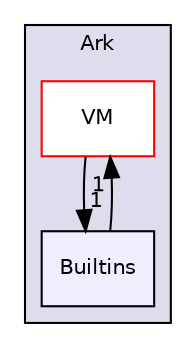 digraph "C:/Users/folae/Documents/Code/Big-Projects/ArkScript/Ark/include/Ark/Builtins" {
  compound=true
  node [ fontsize="10", fontname="Helvetica"];
  edge [ labelfontsize="10", labelfontname="Helvetica"];
  subgraph clusterdir_a8b6c64285bf9ac60f50770eb2fc48b5 {
    graph [ bgcolor="#ddddee", pencolor="black", label="Ark" fontname="Helvetica", fontsize="10", URL="dir_a8b6c64285bf9ac60f50770eb2fc48b5.html"]
  dir_222307dbf92126e8e24c7a501f533901 [shape=box label="VM" fillcolor="white" style="filled" color="red" URL="dir_222307dbf92126e8e24c7a501f533901.html"];
  dir_e4e3cacaa047e3554112dad79d53bc60 [shape=box, label="Builtins", style="filled", fillcolor="#eeeeff", pencolor="black", URL="dir_e4e3cacaa047e3554112dad79d53bc60.html"];
  }
  dir_222307dbf92126e8e24c7a501f533901->dir_e4e3cacaa047e3554112dad79d53bc60 [headlabel="1", labeldistance=1.5 headhref="dir_000009_000002.html"];
  dir_e4e3cacaa047e3554112dad79d53bc60->dir_222307dbf92126e8e24c7a501f533901 [headlabel="1", labeldistance=1.5 headhref="dir_000002_000009.html"];
}
